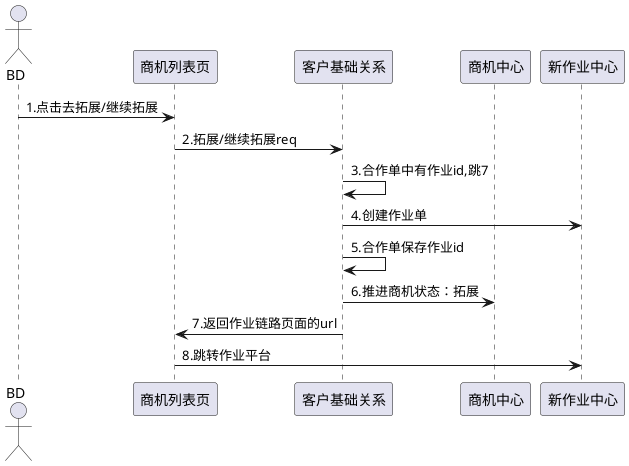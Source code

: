 @startuml
'https://plantuml.com/sequence-diagram

actor BD                    as bd
participant 商机列表页        as oppo_list
participant 客户基础关系      as  kasale
participant 商机中心         as  oppo_center
participant 新作业中心       as   job_center

bd          -> oppo_list   :   1.点击去拓展/继续拓展
oppo_list   -> kasale      :   2.拓展/继续拓展req
kasale      -> kasale      :   3.合作单中有作业id,跳7
kasale      -> job_center  :   4.创建作业单
kasale      -> kasale      :   5.合作单保存作业id
kasale      -> oppo_center :   6.推进商机状态：拓展
kasale      -> oppo_list   :   7.返回作业链路页面的url
oppo_list   -> job_center  :   8.跳转作业平台

@enduml